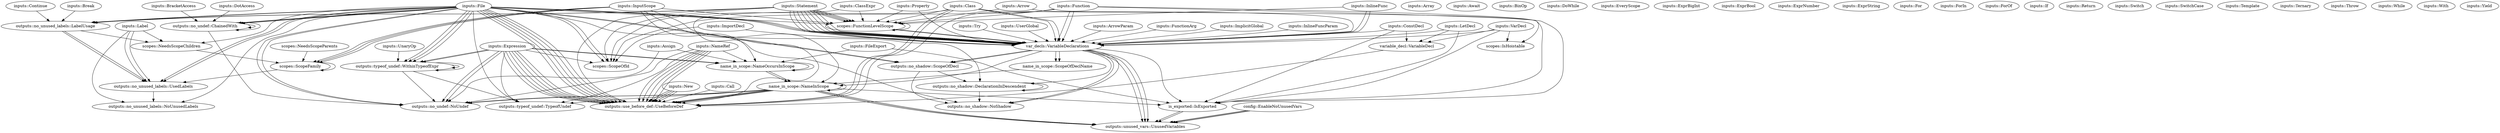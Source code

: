 digraph {
    0 [label="config::EnableNoUnusedVars"];
    1 [label="inputs::Array"];
    2 [label="inputs::Arrow"];
    3 [label="inputs::ArrowParam"];
    4 [label="inputs::Assign"];
    5 [label="inputs::Await"];
    6 [label="inputs::BinOp"];
    7 [label="inputs::BracketAccess"];
    8 [label="inputs::Break"];
    9 [label="inputs::Call"];
    10 [label="inputs::Class"];
    11 [label="inputs::ClassExpr"];
    12 [label="inputs::ConstDecl"];
    13 [label="inputs::Continue"];
    14 [label="inputs::DoWhile"];
    15 [label="inputs::DotAccess"];
    16 [label="inputs::EveryScope"];
    17 [label="inputs::ExprBigInt"];
    18 [label="inputs::ExprBool"];
    19 [label="inputs::ExprNumber"];
    20 [label="inputs::ExprString"];
    21 [label="inputs::Expression"];
    22 [label="inputs::File"];
    23 [label="inputs::FileExport"];
    24 [label="inputs::For"];
    25 [label="inputs::ForIn"];
    26 [label="inputs::ForOf"];
    27 [label="inputs::Function"];
    28 [label="inputs::FunctionArg"];
    29 [label="inputs::If"];
    30 [label="inputs::ImplicitGlobal"];
    31 [label="inputs::ImportDecl"];
    32 [label="inputs::InlineFunc"];
    33 [label="inputs::InlineFuncParam"];
    34 [label="inputs::InputScope"];
    35 [label="inputs::Label"];
    36 [label="inputs::LetDecl"];
    37 [label="inputs::NameRef"];
    38 [label="inputs::New"];
    39 [label="inputs::Property"];
    40 [label="inputs::Return"];
    41 [label="inputs::Statement"];
    42 [label="inputs::Switch"];
    43 [label="inputs::SwitchCase"];
    44 [label="inputs::Template"];
    45 [label="inputs::Ternary"];
    46 [label="inputs::Throw"];
    47 [label="inputs::Try"];
    48 [label="inputs::UnaryOp"];
    49 [label="inputs::UserGlobal"];
    50 [label="inputs::VarDecl"];
    51 [label="inputs::While"];
    52 [label="inputs::With"];
    53 [label="inputs::Yield"];
    54 [label="is_exported::IsExported"];
    55 [label="name_in_scope::NameInScope"];
    56 [label="name_in_scope::NameOccursInScope"];
    57 [label="name_in_scope::ScopeOfDeclName"];
    58 [label="outputs::no_shadow::DeclarationInDescendent"];
    59 [label="outputs::no_shadow::NoShadow"];
    60 [label="outputs::no_shadow::ScopeOfDecl"];
    61 [label="outputs::no_undef::ChainedWith"];
    62 [label="outputs::no_undef::NoUndef"];
    63 [label="outputs::no_unused_labels::LabelUsage"];
    64 [label="outputs::no_unused_labels::NoUnusedLabels"];
    65 [label="outputs::no_unused_labels::UsedLabels"];
    66 [label="outputs::typeof_undef::TypeofUndef"];
    67 [label="outputs::typeof_undef::WithinTypeofExpr"];
    68 [label="outputs::unused_vars::UnusedVariables"];
    69 [label="outputs::use_before_def::UseBeforeDef"];
    70 [label="scopes::FunctionLevelScope"];
    71 [label="scopes::IsHoistable"];
    72 [label="scopes::NeedsScopeChildren"];
    73 [label="scopes::NeedsScopeParents"];
    74 [label="scopes::ScopeFamily"];
    75 [label="scopes::ScopeOfId"];
    76 [label="var_decls::VariableDeclarations"];
    77 [label="variable_decl::VariableDecl"];
    0 -> 68;
    0 -> 68;
    0 -> 68;
    2 -> 70;
    2 -> 76;
    3 -> 76;
    4 -> 56;
    4 -> 62;
    7 -> 61;
    8 -> 63;
    9 -> 69;
    10 -> 54;
    10 -> 69;
    10 -> 69;
    10 -> 70;
    10 -> 75;
    10 -> 76;
    10 -> 76;
    11 -> 69;
    11 -> 70;
    12 -> 54;
    12 -> 76;
    12 -> 77;
    13 -> 63;
    15 -> 61;
    21 -> 56;
    21 -> 56;
    21 -> 62;
    21 -> 62;
    21 -> 66;
    21 -> 67;
    21 -> 67;
    21 -> 69;
    21 -> 69;
    21 -> 69;
    21 -> 69;
    21 -> 69;
    21 -> 69;
    21 -> 75;
    22 -> 59;
    22 -> 60;
    22 -> 60;
    22 -> 61;
    22 -> 61;
    22 -> 61;
    22 -> 62;
    22 -> 62;
    22 -> 63;
    22 -> 63;
    22 -> 64;
    22 -> 65;
    22 -> 65;
    22 -> 66;
    22 -> 67;
    22 -> 67;
    22 -> 67;
    22 -> 69;
    22 -> 69;
    22 -> 69;
    22 -> 69;
    22 -> 69;
    22 -> 70;
    22 -> 72;
    22 -> 75;
    22 -> 75;
    22 -> 76;
    22 -> 76;
    22 -> 76;
    23 -> 54;
    23 -> 56;
    27 -> 54;
    27 -> 69;
    27 -> 70;
    27 -> 71;
    27 -> 75;
    27 -> 76;
    27 -> 76;
    28 -> 76;
    30 -> 76;
    31 -> 75;
    31 -> 76;
    32 -> 70;
    32 -> 76;
    32 -> 76;
    33 -> 76;
    34 -> 55;
    34 -> 56;
    34 -> 58;
    34 -> 70;
    34 -> 74;
    34 -> 74;
    34 -> 74;
    35 -> 64;
    35 -> 65;
    35 -> 65;
    35 -> 72;
    36 -> 54;
    36 -> 76;
    36 -> 77;
    37 -> 56;
    37 -> 62;
    37 -> 66;
    37 -> 69;
    37 -> 69;
    37 -> 69;
    37 -> 69;
    37 -> 69;
    38 -> 69;
    38 -> 69;
    38 -> 69;
    38 -> 69;
    39 -> 70;
    39 -> 76;
    41 -> 63;
    41 -> 63;
    41 -> 69;
    41 -> 70;
    41 -> 70;
    41 -> 70;
    41 -> 70;
    41 -> 75;
    41 -> 76;
    41 -> 76;
    41 -> 76;
    41 -> 76;
    41 -> 76;
    41 -> 76;
    41 -> 76;
    41 -> 76;
    47 -> 76;
    48 -> 67;
    49 -> 76;
    50 -> 54;
    50 -> 71;
    50 -> 76;
    50 -> 77;
    54 -> 68;
    54 -> 68;
    55 -> 54;
    55 -> 55;
    55 -> 62;
    55 -> 62;
    55 -> 66;
    55 -> 68;
    55 -> 68;
    55 -> 68;
    55 -> 69;
    55 -> 69;
    55 -> 69;
    55 -> 69;
    56 -> 55;
    56 -> 55;
    56 -> 56;
    57 -> 55;
    58 -> 58;
    58 -> 59;
    60 -> 58;
    60 -> 59;
    61 -> 61;
    61 -> 61;
    61 -> 62;
    63 -> 65;
    63 -> 65;
    63 -> 72;
    65 -> 64;
    67 -> 62;
    67 -> 66;
    67 -> 67;
    67 -> 67;
    70 -> 70;
    70 -> 76;
    70 -> 76;
    72 -> 74;
    73 -> 74;
    74 -> 65;
    74 -> 74;
    76 -> 54;
    76 -> 55;
    76 -> 57;
    76 -> 57;
    76 -> 58;
    76 -> 59;
    76 -> 59;
    76 -> 60;
    76 -> 60;
    76 -> 68;
    76 -> 68;
    76 -> 68;
    77 -> 69;
}